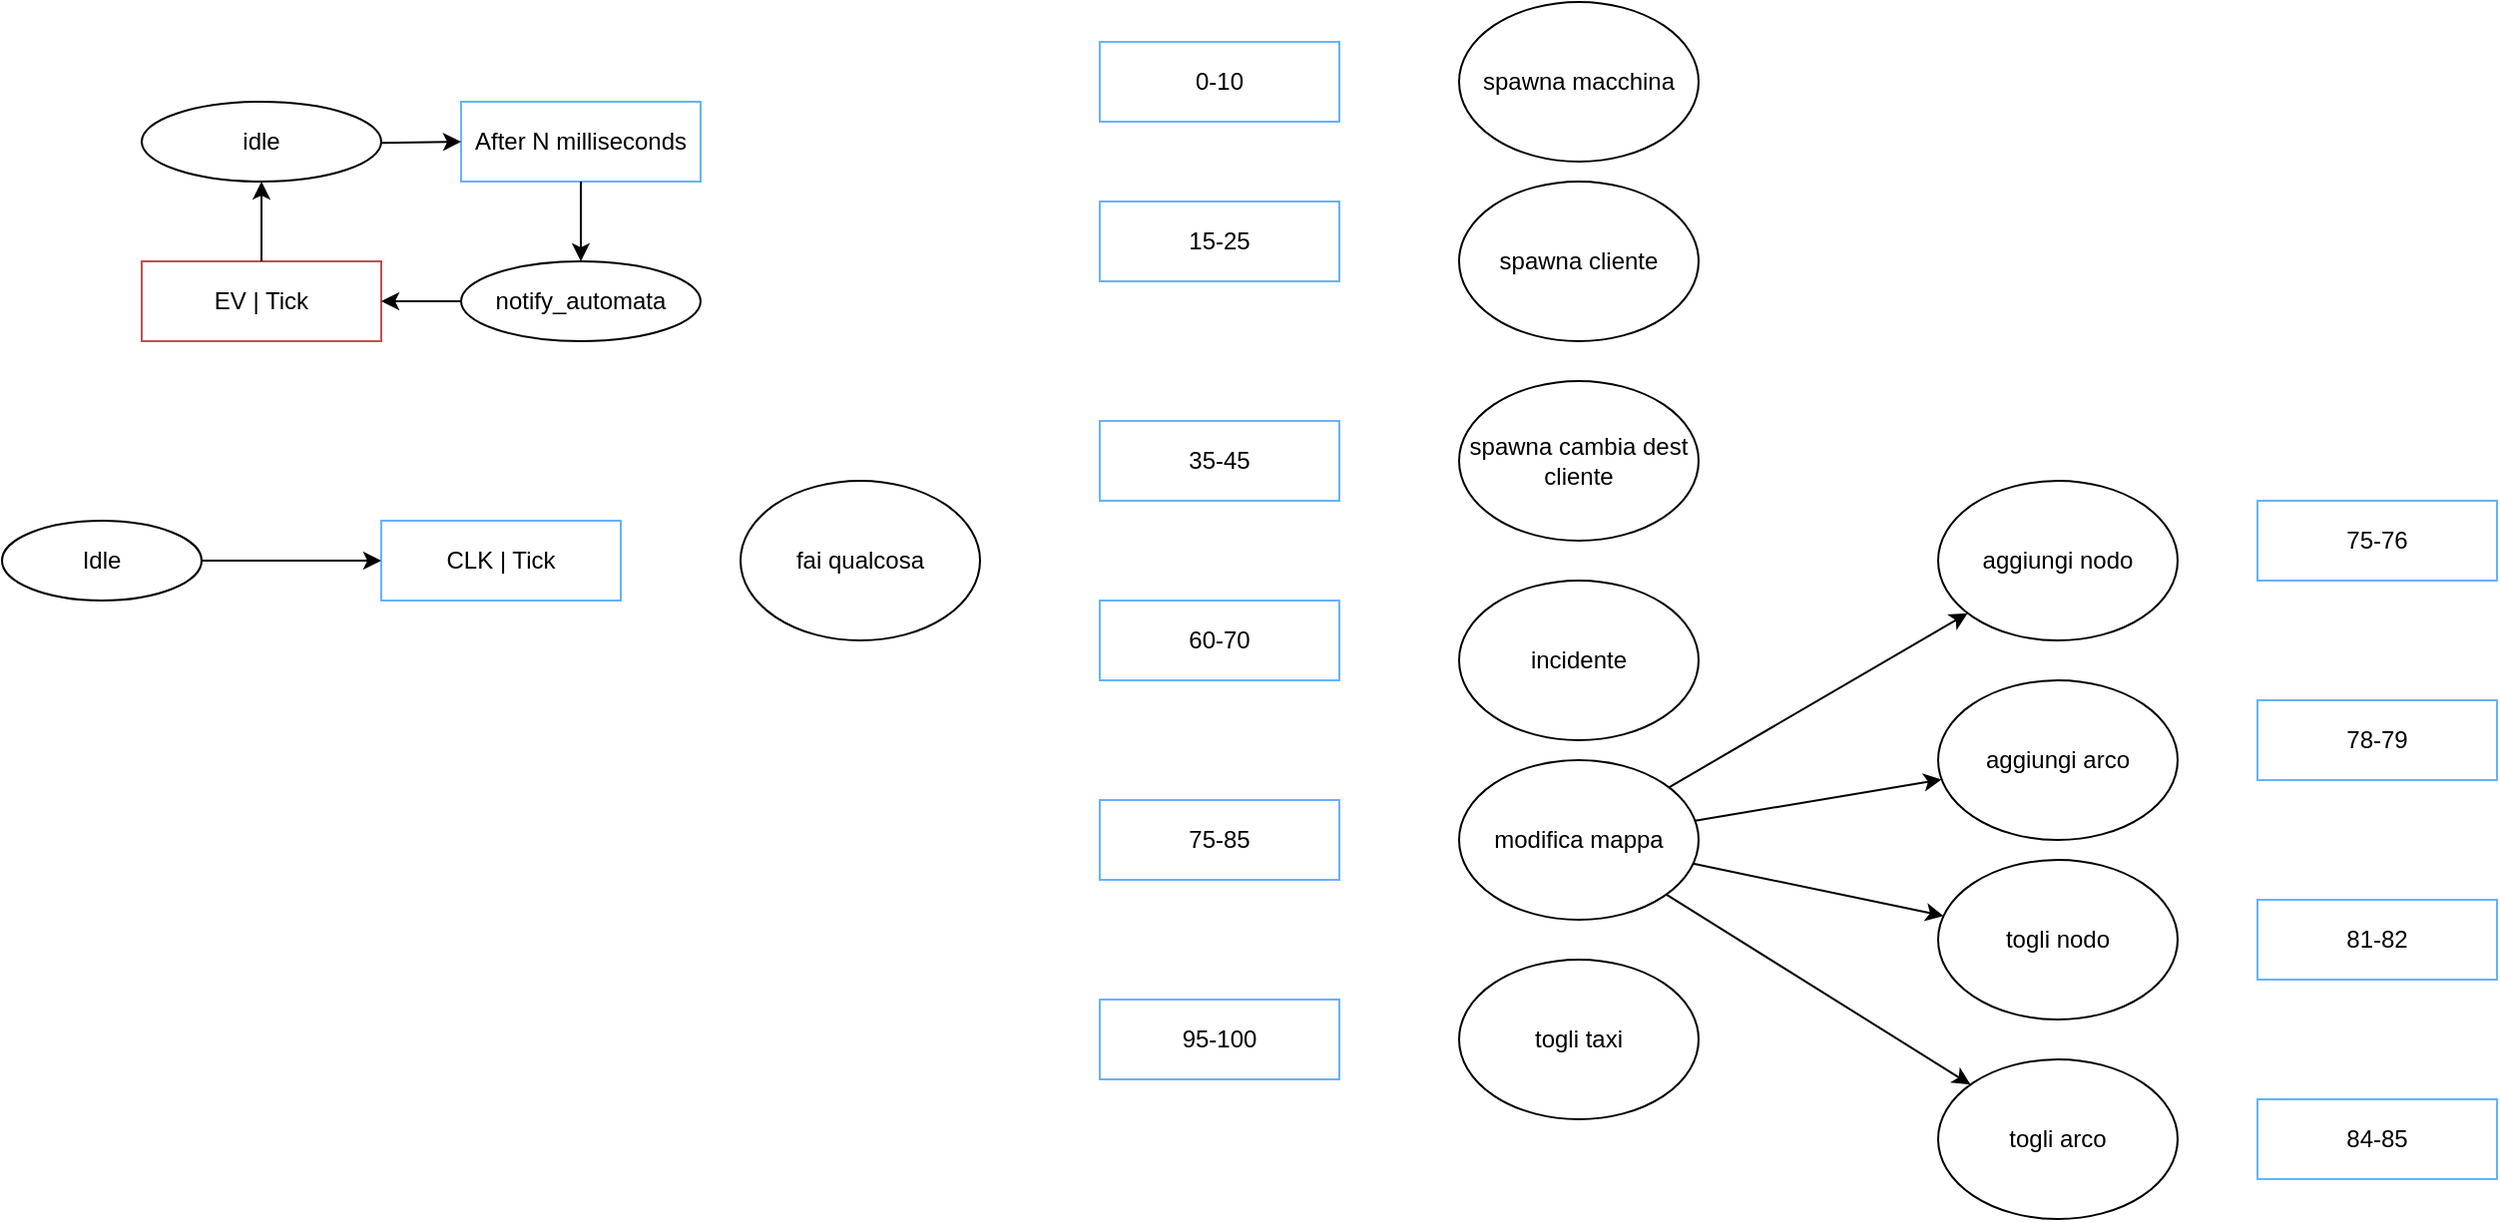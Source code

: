 <mxfile version="12.9.3" type="device"><diagram id="zQIad_cObjWEik8k_4sV" name="Page-1"><mxGraphModel dx="-232" dy="1991" grid="1" gridSize="10" guides="1" tooltips="1" connect="1" arrows="1" fold="1" page="1" pageScale="1" pageWidth="827" pageHeight="1169" math="0" shadow="0"><root><mxCell id="0"/><mxCell id="1" parent="0"/><mxCell id="Slw6nUvOkq8fWnCZTSVZ-1" value="idle" style="ellipse;whiteSpace=wrap;html=1;" vertex="1" parent="1"><mxGeometry x="1800" y="-860" width="120" height="40" as="geometry"/></mxCell><mxCell id="Slw6nUvOkq8fWnCZTSVZ-2" value="After N milliseconds" style="rounded=0;whiteSpace=wrap;html=1;strokeColor=#66B2FF;fillColor=none;" vertex="1" parent="1"><mxGeometry x="1960" y="-860" width="120" height="40" as="geometry"/></mxCell><mxCell id="Slw6nUvOkq8fWnCZTSVZ-3" value="notify_automata" style="ellipse;whiteSpace=wrap;html=1;" vertex="1" parent="1"><mxGeometry x="1960" y="-780" width="120" height="40" as="geometry"/></mxCell><mxCell id="Slw6nUvOkq8fWnCZTSVZ-4" value="EV | Tick" style="rounded=0;whiteSpace=wrap;html=1;strokeColor=#b85450;fillColor=none;" vertex="1" parent="1"><mxGeometry x="1800" y="-780" width="120" height="40" as="geometry"/></mxCell><mxCell id="Slw6nUvOkq8fWnCZTSVZ-5" value="" style="endArrow=classic;html=1;" edge="1" parent="1" source="Slw6nUvOkq8fWnCZTSVZ-1" target="Slw6nUvOkq8fWnCZTSVZ-2"><mxGeometry width="50" height="50" relative="1" as="geometry"><mxPoint x="1990" y="-880" as="sourcePoint"/><mxPoint x="2040" y="-930" as="targetPoint"/></mxGeometry></mxCell><mxCell id="Slw6nUvOkq8fWnCZTSVZ-6" value="" style="endArrow=classic;html=1;" edge="1" parent="1" source="Slw6nUvOkq8fWnCZTSVZ-2" target="Slw6nUvOkq8fWnCZTSVZ-3"><mxGeometry width="50" height="50" relative="1" as="geometry"><mxPoint x="2120" y="-800" as="sourcePoint"/><mxPoint x="2170" y="-850" as="targetPoint"/></mxGeometry></mxCell><mxCell id="Slw6nUvOkq8fWnCZTSVZ-7" value="" style="endArrow=classic;html=1;" edge="1" parent="1" source="Slw6nUvOkq8fWnCZTSVZ-3" target="Slw6nUvOkq8fWnCZTSVZ-4"><mxGeometry width="50" height="50" relative="1" as="geometry"><mxPoint x="1910" y="-680" as="sourcePoint"/><mxPoint x="1960" y="-730" as="targetPoint"/></mxGeometry></mxCell><mxCell id="Slw6nUvOkq8fWnCZTSVZ-8" value="" style="endArrow=classic;html=1;" edge="1" parent="1" source="Slw6nUvOkq8fWnCZTSVZ-4" target="Slw6nUvOkq8fWnCZTSVZ-1"><mxGeometry width="50" height="50" relative="1" as="geometry"><mxPoint x="1700" y="-760" as="sourcePoint"/><mxPoint x="1710" y="-823" as="targetPoint"/></mxGeometry></mxCell><mxCell id="Slw6nUvOkq8fWnCZTSVZ-9" value="Idle" style="ellipse;whiteSpace=wrap;html=1;fillColor=#ffffff;" vertex="1" parent="1"><mxGeometry x="1730" y="-650" width="100" height="40" as="geometry"/></mxCell><mxCell id="Slw6nUvOkq8fWnCZTSVZ-10" value="35-45" style="rounded=0;whiteSpace=wrap;html=1;strokeColor=#66B2FF;fillColor=none;" vertex="1" parent="1"><mxGeometry x="2280" y="-700" width="120" height="40" as="geometry"/></mxCell><mxCell id="Slw6nUvOkq8fWnCZTSVZ-11" value="CLK | Tick" style="rounded=0;whiteSpace=wrap;html=1;strokeColor=#66B2FF;fillColor=none;" vertex="1" parent="1"><mxGeometry x="1920" y="-650" width="120" height="40" as="geometry"/></mxCell><mxCell id="Slw6nUvOkq8fWnCZTSVZ-12" value="" style="endArrow=classic;html=1;" edge="1" parent="1" source="Slw6nUvOkq8fWnCZTSVZ-9" target="Slw6nUvOkq8fWnCZTSVZ-11"><mxGeometry width="50" height="50" relative="1" as="geometry"><mxPoint x="1790" y="-550" as="sourcePoint"/><mxPoint x="1840" y="-600" as="targetPoint"/></mxGeometry></mxCell><mxCell id="Slw6nUvOkq8fWnCZTSVZ-13" value="fai qualcosa" style="ellipse;whiteSpace=wrap;html=1;fillColor=#ffffff;" vertex="1" parent="1"><mxGeometry x="2100" y="-670" width="120" height="80" as="geometry"/></mxCell><mxCell id="Slw6nUvOkq8fWnCZTSVZ-14" value="15-25" style="rounded=0;whiteSpace=wrap;html=1;strokeColor=#66B2FF;fillColor=none;" vertex="1" parent="1"><mxGeometry x="2280" y="-810" width="120" height="40" as="geometry"/></mxCell><mxCell id="Slw6nUvOkq8fWnCZTSVZ-15" value="0-10" style="rounded=0;whiteSpace=wrap;html=1;strokeColor=#66B2FF;fillColor=none;" vertex="1" parent="1"><mxGeometry x="2280" y="-890" width="120" height="40" as="geometry"/></mxCell><mxCell id="Slw6nUvOkq8fWnCZTSVZ-16" value="spawna macchina" style="ellipse;whiteSpace=wrap;html=1;fillColor=#ffffff;" vertex="1" parent="1"><mxGeometry x="2460" y="-910" width="120" height="80" as="geometry"/></mxCell><mxCell id="Slw6nUvOkq8fWnCZTSVZ-17" value="spawna cliente" style="ellipse;whiteSpace=wrap;html=1;fillColor=#ffffff;" vertex="1" parent="1"><mxGeometry x="2460" y="-820" width="120" height="80" as="geometry"/></mxCell><mxCell id="Slw6nUvOkq8fWnCZTSVZ-18" value="spawna cambia dest cliente" style="ellipse;whiteSpace=wrap;html=1;fillColor=#ffffff;" vertex="1" parent="1"><mxGeometry x="2460" y="-720" width="120" height="80" as="geometry"/></mxCell><mxCell id="Slw6nUvOkq8fWnCZTSVZ-19" value="incidente" style="ellipse;whiteSpace=wrap;html=1;fillColor=#ffffff;" vertex="1" parent="1"><mxGeometry x="2460" y="-620" width="120" height="80" as="geometry"/></mxCell><mxCell id="Slw6nUvOkq8fWnCZTSVZ-20" value="modifica mappa" style="ellipse;whiteSpace=wrap;html=1;fillColor=#ffffff;" vertex="1" parent="1"><mxGeometry x="2460" y="-530" width="120" height="80" as="geometry"/></mxCell><mxCell id="Slw6nUvOkq8fWnCZTSVZ-21" value="togli taxi" style="ellipse;whiteSpace=wrap;html=1;fillColor=#ffffff;" vertex="1" parent="1"><mxGeometry x="2460" y="-430" width="120" height="80" as="geometry"/></mxCell><mxCell id="Slw6nUvOkq8fWnCZTSVZ-22" value="aggiungi nodo" style="ellipse;whiteSpace=wrap;html=1;fillColor=#ffffff;" vertex="1" parent="1"><mxGeometry x="2700" y="-670" width="120" height="80" as="geometry"/></mxCell><mxCell id="Slw6nUvOkq8fWnCZTSVZ-23" value="aggiungi arco" style="ellipse;whiteSpace=wrap;html=1;fillColor=#ffffff;" vertex="1" parent="1"><mxGeometry x="2700" y="-570" width="120" height="80" as="geometry"/></mxCell><mxCell id="Slw6nUvOkq8fWnCZTSVZ-24" value="togli nodo" style="ellipse;whiteSpace=wrap;html=1;fillColor=#ffffff;" vertex="1" parent="1"><mxGeometry x="2700" y="-480" width="120" height="80" as="geometry"/></mxCell><mxCell id="Slw6nUvOkq8fWnCZTSVZ-25" value="togli arco" style="ellipse;whiteSpace=wrap;html=1;fillColor=#ffffff;" vertex="1" parent="1"><mxGeometry x="2700" y="-380" width="120" height="80" as="geometry"/></mxCell><mxCell id="Slw6nUvOkq8fWnCZTSVZ-26" value="" style="endArrow=classic;html=1;" edge="1" parent="1" source="Slw6nUvOkq8fWnCZTSVZ-20" target="Slw6nUvOkq8fWnCZTSVZ-22"><mxGeometry width="50" height="50" relative="1" as="geometry"><mxPoint x="2640" y="-500" as="sourcePoint"/><mxPoint x="2690" y="-550" as="targetPoint"/></mxGeometry></mxCell><mxCell id="Slw6nUvOkq8fWnCZTSVZ-27" value="" style="endArrow=classic;html=1;" edge="1" parent="1" source="Slw6nUvOkq8fWnCZTSVZ-20" target="Slw6nUvOkq8fWnCZTSVZ-23"><mxGeometry width="50" height="50" relative="1" as="geometry"><mxPoint x="2900" y="-530" as="sourcePoint"/><mxPoint x="2950" y="-580" as="targetPoint"/></mxGeometry></mxCell><mxCell id="Slw6nUvOkq8fWnCZTSVZ-28" value="" style="endArrow=classic;html=1;" edge="1" parent="1" source="Slw6nUvOkq8fWnCZTSVZ-20" target="Slw6nUvOkq8fWnCZTSVZ-24"><mxGeometry width="50" height="50" relative="1" as="geometry"><mxPoint x="2880" y="-480" as="sourcePoint"/><mxPoint x="2930" y="-530" as="targetPoint"/></mxGeometry></mxCell><mxCell id="Slw6nUvOkq8fWnCZTSVZ-29" value="" style="endArrow=classic;html=1;" edge="1" parent="1" source="Slw6nUvOkq8fWnCZTSVZ-20" target="Slw6nUvOkq8fWnCZTSVZ-25"><mxGeometry width="50" height="50" relative="1" as="geometry"><mxPoint x="2940" y="-450" as="sourcePoint"/><mxPoint x="2990" y="-500" as="targetPoint"/></mxGeometry></mxCell><mxCell id="Slw6nUvOkq8fWnCZTSVZ-30" value="60-70" style="rounded=0;whiteSpace=wrap;html=1;strokeColor=#66B2FF;fillColor=none;" vertex="1" parent="1"><mxGeometry x="2280" y="-610" width="120" height="40" as="geometry"/></mxCell><mxCell id="Slw6nUvOkq8fWnCZTSVZ-31" value="75-85" style="rounded=0;whiteSpace=wrap;html=1;strokeColor=#66B2FF;fillColor=none;" vertex="1" parent="1"><mxGeometry x="2280" y="-510" width="120" height="40" as="geometry"/></mxCell><mxCell id="Slw6nUvOkq8fWnCZTSVZ-32" value="95-100" style="rounded=0;whiteSpace=wrap;html=1;strokeColor=#66B2FF;fillColor=none;" vertex="1" parent="1"><mxGeometry x="2280" y="-410" width="120" height="40" as="geometry"/></mxCell><mxCell id="Slw6nUvOkq8fWnCZTSVZ-33" value="75-76" style="rounded=0;whiteSpace=wrap;html=1;strokeColor=#66B2FF;fillColor=none;" vertex="1" parent="1"><mxGeometry x="2860" y="-660" width="120" height="40" as="geometry"/></mxCell><mxCell id="Slw6nUvOkq8fWnCZTSVZ-34" value="84-85" style="rounded=0;whiteSpace=wrap;html=1;strokeColor=#66B2FF;fillColor=none;" vertex="1" parent="1"><mxGeometry x="2860" y="-360" width="120" height="40" as="geometry"/></mxCell><mxCell id="Slw6nUvOkq8fWnCZTSVZ-35" value="78-79" style="rounded=0;whiteSpace=wrap;html=1;strokeColor=#66B2FF;fillColor=none;" vertex="1" parent="1"><mxGeometry x="2860" y="-560" width="120" height="40" as="geometry"/></mxCell><mxCell id="Slw6nUvOkq8fWnCZTSVZ-36" value="81-82" style="rounded=0;whiteSpace=wrap;html=1;strokeColor=#66B2FF;fillColor=none;" vertex="1" parent="1"><mxGeometry x="2860" y="-460" width="120" height="40" as="geometry"/></mxCell></root></mxGraphModel></diagram></mxfile>